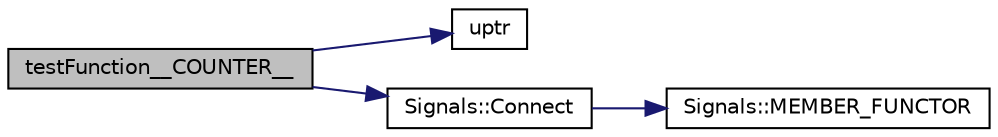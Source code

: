 digraph "testFunction__COUNTER__"
{
 // INTERACTIVE_SVG=YES
  edge [fontname="Helvetica",fontsize="10",labelfontname="Helvetica",labelfontsize="10"];
  node [fontname="Helvetica",fontsize="10",shape=record];
  rankdir="LR";
  Node1 [label="testFunction__COUNTER__",height=0.2,width=0.4,color="black", fillcolor="grey75", style="filled", fontcolor="black"];
  Node1 -> Node2 [color="midnightblue",fontsize="10",style="solid",fontname="Helvetica"];
  Node2 [label="uptr",height=0.2,width=0.4,color="black", fillcolor="white", style="filled",URL="$tools_8hpp.html#a61a0866ea29f447bc7a060aa5e6f1622"];
  Node1 -> Node3 [color="midnightblue",fontsize="10",style="solid",fontname="Helvetica"];
  Node3 [label="Signals::Connect",height=0.2,width=0.4,color="black", fillcolor="white", style="filled",URL="$namespace_signals.html#a710263b1ead0026c0dec0d488c550cb1"];
  Node3 -> Node4 [color="midnightblue",fontsize="10",style="solid",fontname="Helvetica"];
  Node4 [label="Signals::MEMBER_FUNCTOR",height=0.2,width=0.4,color="black", fillcolor="white", style="filled",URL="$namespace_signals.html#af5ddef2491bf030b5a9e8ce4cd922132"];
}
